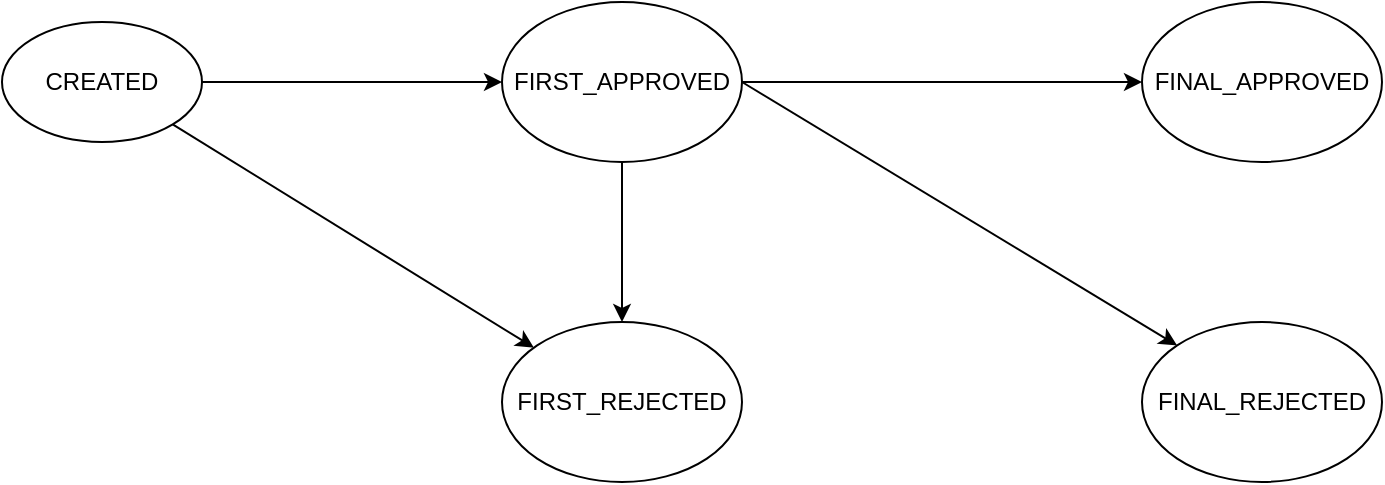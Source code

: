 <mxfile version="14.4.3" type="github"><diagram id="YqAsgXuzGKECXumWxR0k" name="Page-1"><mxGraphModel dx="1422" dy="794" grid="1" gridSize="10" guides="1" tooltips="1" connect="1" arrows="1" fold="1" page="1" pageScale="1" pageWidth="827" pageHeight="1169" math="0" shadow="0"><root><mxCell id="0"/><mxCell id="1" parent="0"/><mxCell id="Bo7EHGhxVkHr13zsUqj0-3" value="" style="edgeStyle=orthogonalEdgeStyle;rounded=0;orthogonalLoop=1;jettySize=auto;html=1;" edge="1" parent="1" source="Bo7EHGhxVkHr13zsUqj0-1" target="Bo7EHGhxVkHr13zsUqj0-2"><mxGeometry relative="1" as="geometry"/></mxCell><mxCell id="Bo7EHGhxVkHr13zsUqj0-1" value="CREATED" style="ellipse;whiteSpace=wrap;html=1;" vertex="1" parent="1"><mxGeometry x="40" y="220" width="100" height="60" as="geometry"/></mxCell><mxCell id="Bo7EHGhxVkHr13zsUqj0-5" value="" style="edgeStyle=orthogonalEdgeStyle;rounded=0;orthogonalLoop=1;jettySize=auto;html=1;" edge="1" parent="1" source="Bo7EHGhxVkHr13zsUqj0-2" target="Bo7EHGhxVkHr13zsUqj0-4"><mxGeometry relative="1" as="geometry"/></mxCell><mxCell id="Bo7EHGhxVkHr13zsUqj0-9" value="" style="edgeStyle=orthogonalEdgeStyle;rounded=0;orthogonalLoop=1;jettySize=auto;html=1;" edge="1" parent="1" source="Bo7EHGhxVkHr13zsUqj0-2" target="Bo7EHGhxVkHr13zsUqj0-8"><mxGeometry relative="1" as="geometry"/></mxCell><mxCell id="Bo7EHGhxVkHr13zsUqj0-2" value="FIRST_APPROVED" style="ellipse;whiteSpace=wrap;html=1;" vertex="1" parent="1"><mxGeometry x="290" y="210" width="120" height="80" as="geometry"/></mxCell><mxCell id="Bo7EHGhxVkHr13zsUqj0-4" value="FIRST_REJECTED" style="ellipse;whiteSpace=wrap;html=1;" vertex="1" parent="1"><mxGeometry x="290" y="370" width="120" height="80" as="geometry"/></mxCell><mxCell id="Bo7EHGhxVkHr13zsUqj0-6" value="" style="endArrow=classic;html=1;exitX=1;exitY=1;exitDx=0;exitDy=0;" edge="1" parent="1" source="Bo7EHGhxVkHr13zsUqj0-1" target="Bo7EHGhxVkHr13zsUqj0-4"><mxGeometry width="50" height="50" relative="1" as="geometry"><mxPoint x="170" y="340" as="sourcePoint"/><mxPoint x="220" y="290" as="targetPoint"/></mxGeometry></mxCell><mxCell id="Bo7EHGhxVkHr13zsUqj0-8" value="FINAL_APPROVED" style="ellipse;whiteSpace=wrap;html=1;" vertex="1" parent="1"><mxGeometry x="610" y="210" width="120" height="80" as="geometry"/></mxCell><mxCell id="Bo7EHGhxVkHr13zsUqj0-11" value="FINAL_REJECTED" style="ellipse;whiteSpace=wrap;html=1;" vertex="1" parent="1"><mxGeometry x="610" y="370" width="120" height="80" as="geometry"/></mxCell><mxCell id="Bo7EHGhxVkHr13zsUqj0-12" value="" style="endArrow=classic;html=1;exitX=1;exitY=0.5;exitDx=0;exitDy=0;entryX=0;entryY=0;entryDx=0;entryDy=0;" edge="1" parent="1" source="Bo7EHGhxVkHr13zsUqj0-2" target="Bo7EHGhxVkHr13zsUqj0-11"><mxGeometry width="50" height="50" relative="1" as="geometry"><mxPoint x="490" y="340" as="sourcePoint"/><mxPoint x="540" y="290" as="targetPoint"/></mxGeometry></mxCell></root></mxGraphModel></diagram></mxfile>